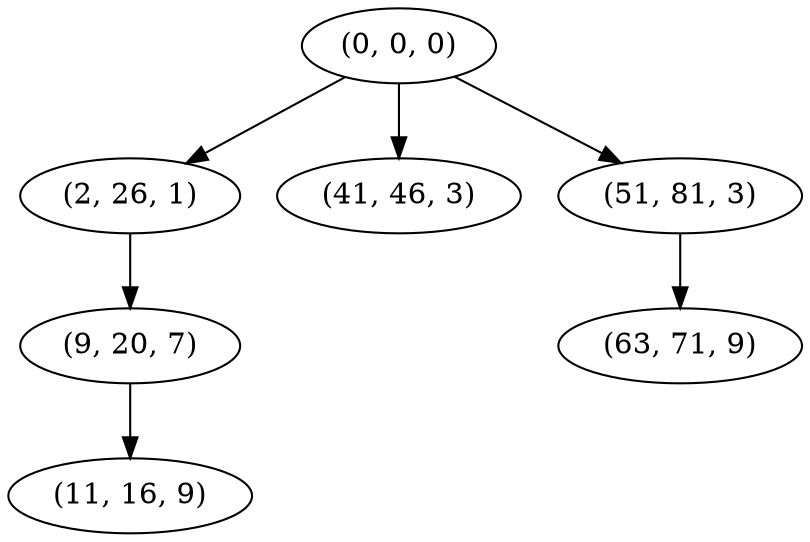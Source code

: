 digraph tree {
    "(0, 0, 0)";
    "(2, 26, 1)";
    "(9, 20, 7)";
    "(11, 16, 9)";
    "(41, 46, 3)";
    "(51, 81, 3)";
    "(63, 71, 9)";
    "(0, 0, 0)" -> "(2, 26, 1)";
    "(0, 0, 0)" -> "(41, 46, 3)";
    "(0, 0, 0)" -> "(51, 81, 3)";
    "(2, 26, 1)" -> "(9, 20, 7)";
    "(9, 20, 7)" -> "(11, 16, 9)";
    "(51, 81, 3)" -> "(63, 71, 9)";
}
